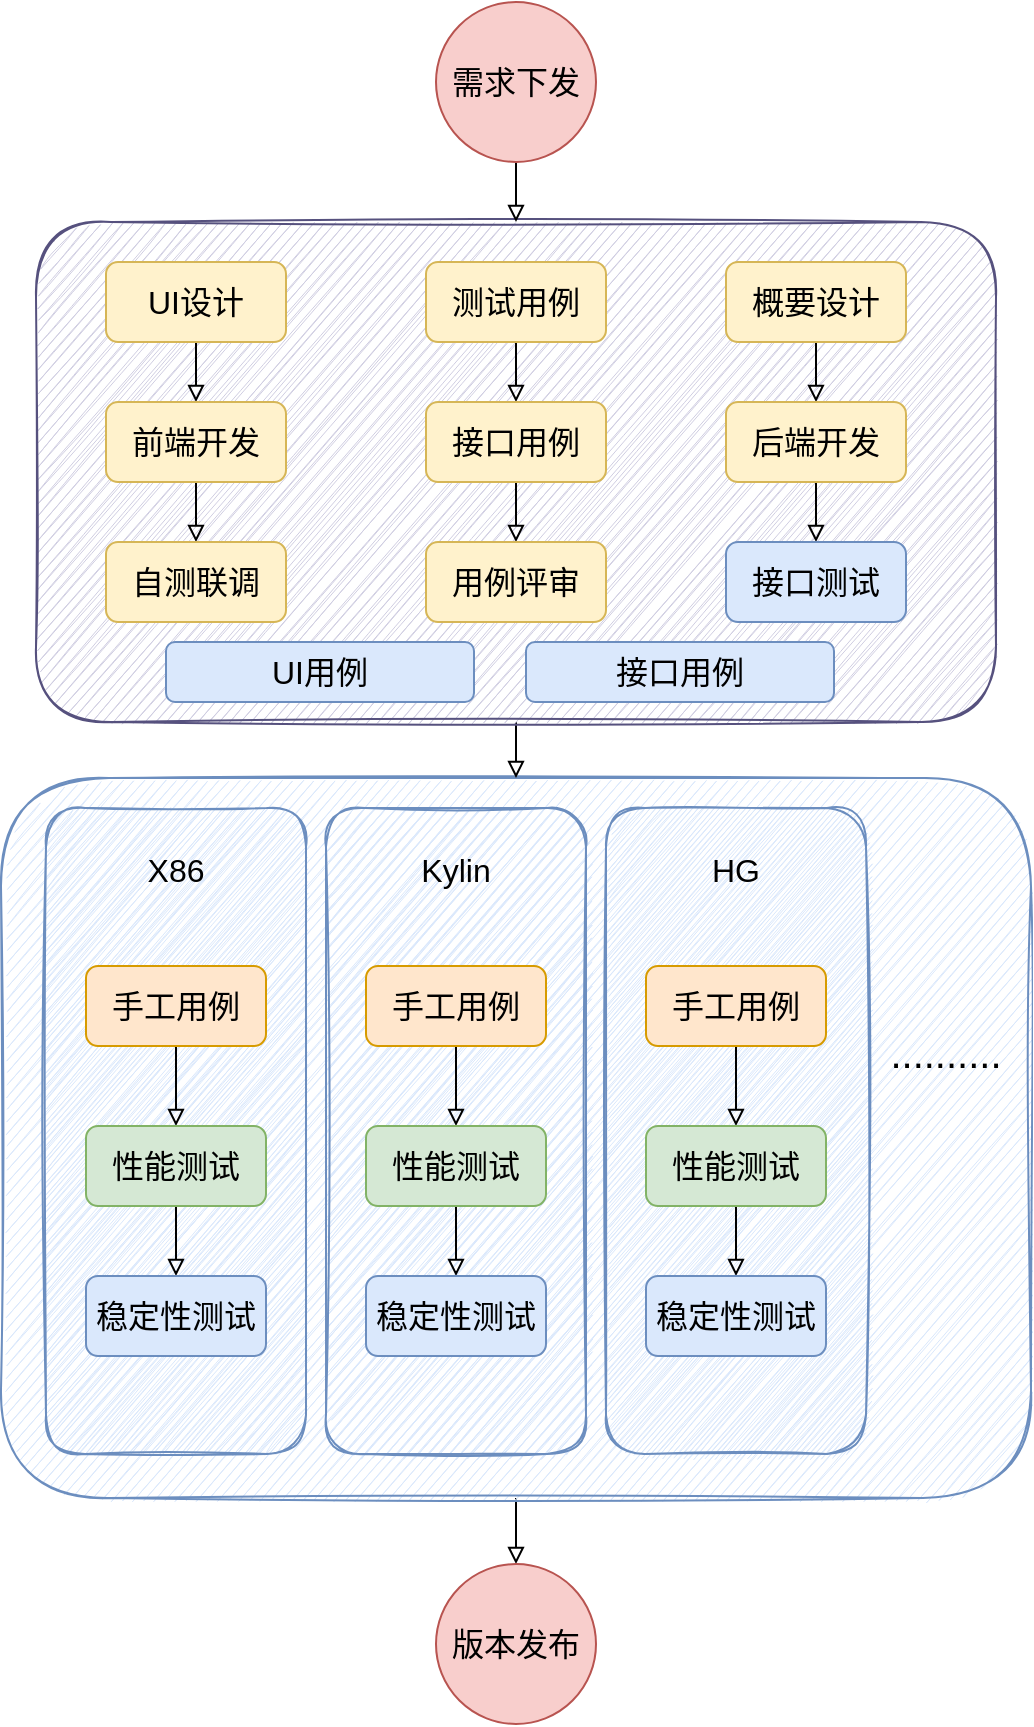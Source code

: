 <mxfile version="20.2.8" type="github">
  <diagram id="C5RBs43oDa-KdzZeNtuy" name="Page-1">
    <mxGraphModel dx="782" dy="436" grid="1" gridSize="10" guides="1" tooltips="1" connect="1" arrows="1" fold="1" page="1" pageScale="1" pageWidth="827" pageHeight="1169" math="0" shadow="0">
      <root>
        <mxCell id="WIyWlLk6GJQsqaUBKTNV-0" />
        <mxCell id="WIyWlLk6GJQsqaUBKTNV-1" parent="WIyWlLk6GJQsqaUBKTNV-0" />
        <mxCell id="gNUKt4H6VTgrp4jX2pmN-1" style="edgeStyle=orthogonalEdgeStyle;rounded=0;orthogonalLoop=1;jettySize=auto;html=1;exitX=0.5;exitY=1;exitDx=0;exitDy=0;entryX=0.5;entryY=0;entryDx=0;entryDy=0;fontSize=16;endArrow=block;endFill=0;" edge="1" parent="WIyWlLk6GJQsqaUBKTNV-1" source="gNUKt4H6VTgrp4jX2pmN-2" target="gNUKt4H6VTgrp4jX2pmN-22">
          <mxGeometry relative="1" as="geometry" />
        </mxCell>
        <mxCell id="gNUKt4H6VTgrp4jX2pmN-2" value="" style="rounded=1;whiteSpace=wrap;html=1;fontSize=16;fillColor=#dae8fc;strokeColor=#6c8ebf;sketch=1;" vertex="1" parent="WIyWlLk6GJQsqaUBKTNV-1">
          <mxGeometry x="87.5" y="418" width="515" height="360" as="geometry" />
        </mxCell>
        <mxCell id="gNUKt4H6VTgrp4jX2pmN-3" style="edgeStyle=orthogonalEdgeStyle;rounded=0;orthogonalLoop=1;jettySize=auto;html=1;entryX=0.5;entryY=0;entryDx=0;entryDy=0;fontSize=16;endArrow=block;endFill=0;" edge="1" parent="WIyWlLk6GJQsqaUBKTNV-1" source="gNUKt4H6VTgrp4jX2pmN-4" target="gNUKt4H6VTgrp4jX2pmN-2">
          <mxGeometry relative="1" as="geometry" />
        </mxCell>
        <mxCell id="gNUKt4H6VTgrp4jX2pmN-4" value="" style="rounded=1;whiteSpace=wrap;html=1;fontSize=16;fillColor=#d0cee2;strokeColor=#56517e;fillStyle=auto;shadow=0;sketch=1;" vertex="1" parent="WIyWlLk6GJQsqaUBKTNV-1">
          <mxGeometry x="105" y="140" width="480" height="250" as="geometry" />
        </mxCell>
        <mxCell id="gNUKt4H6VTgrp4jX2pmN-5" value="" style="rounded=1;whiteSpace=wrap;html=1;fontSize=16;fillColor=#dae8fc;strokeColor=#6c8ebf;sketch=1;" vertex="1" parent="WIyWlLk6GJQsqaUBKTNV-1">
          <mxGeometry x="110" y="433" width="130" height="323" as="geometry" />
        </mxCell>
        <mxCell id="gNUKt4H6VTgrp4jX2pmN-6" style="edgeStyle=orthogonalEdgeStyle;rounded=0;orthogonalLoop=1;jettySize=auto;html=1;entryX=0.5;entryY=0;entryDx=0;entryDy=0;fontSize=16;endArrow=block;endFill=0;" edge="1" parent="WIyWlLk6GJQsqaUBKTNV-1" source="gNUKt4H6VTgrp4jX2pmN-7" target="gNUKt4H6VTgrp4jX2pmN-14">
          <mxGeometry relative="1" as="geometry" />
        </mxCell>
        <mxCell id="gNUKt4H6VTgrp4jX2pmN-7" value="UI设计" style="rounded=1;whiteSpace=wrap;html=1;fontSize=16;fillColor=#fff2cc;strokeColor=#d6b656;" vertex="1" parent="WIyWlLk6GJQsqaUBKTNV-1">
          <mxGeometry x="140" y="160" width="90" height="40" as="geometry" />
        </mxCell>
        <mxCell id="gNUKt4H6VTgrp4jX2pmN-8" style="edgeStyle=orthogonalEdgeStyle;rounded=0;orthogonalLoop=1;jettySize=auto;html=1;entryX=0.5;entryY=0;entryDx=0;entryDy=0;fontSize=16;endArrow=block;endFill=0;" edge="1" parent="WIyWlLk6GJQsqaUBKTNV-1" source="gNUKt4H6VTgrp4jX2pmN-9" target="gNUKt4H6VTgrp4jX2pmN-4">
          <mxGeometry relative="1" as="geometry" />
        </mxCell>
        <mxCell id="gNUKt4H6VTgrp4jX2pmN-9" value="需求下发" style="ellipse;whiteSpace=wrap;html=1;aspect=fixed;fontSize=16;fillColor=#f8cecc;strokeColor=#b85450;" vertex="1" parent="WIyWlLk6GJQsqaUBKTNV-1">
          <mxGeometry x="305" y="30" width="80" height="80" as="geometry" />
        </mxCell>
        <mxCell id="gNUKt4H6VTgrp4jX2pmN-10" style="edgeStyle=orthogonalEdgeStyle;rounded=0;orthogonalLoop=1;jettySize=auto;html=1;entryX=0.5;entryY=0;entryDx=0;entryDy=0;fontSize=16;endArrow=block;endFill=0;" edge="1" parent="WIyWlLk6GJQsqaUBKTNV-1" source="gNUKt4H6VTgrp4jX2pmN-11" target="gNUKt4H6VTgrp4jX2pmN-15">
          <mxGeometry relative="1" as="geometry" />
        </mxCell>
        <mxCell id="gNUKt4H6VTgrp4jX2pmN-11" value="概要设计" style="rounded=1;whiteSpace=wrap;html=1;fontSize=16;fillColor=#fff2cc;strokeColor=#d6b656;" vertex="1" parent="WIyWlLk6GJQsqaUBKTNV-1">
          <mxGeometry x="450" y="160" width="90" height="40" as="geometry" />
        </mxCell>
        <mxCell id="gNUKt4H6VTgrp4jX2pmN-12" style="edgeStyle=orthogonalEdgeStyle;rounded=0;orthogonalLoop=1;jettySize=auto;html=1;entryX=0.5;entryY=0;entryDx=0;entryDy=0;fontSize=16;endArrow=block;endFill=0;" edge="1" parent="WIyWlLk6GJQsqaUBKTNV-1" source="gNUKt4H6VTgrp4jX2pmN-13" target="gNUKt4H6VTgrp4jX2pmN-16">
          <mxGeometry relative="1" as="geometry" />
        </mxCell>
        <mxCell id="gNUKt4H6VTgrp4jX2pmN-13" value="测试用例" style="rounded=1;whiteSpace=wrap;html=1;fontSize=16;fillColor=#fff2cc;strokeColor=#d6b656;" vertex="1" parent="WIyWlLk6GJQsqaUBKTNV-1">
          <mxGeometry x="300" y="160" width="90" height="40" as="geometry" />
        </mxCell>
        <mxCell id="gNUKt4H6VTgrp4jX2pmN-55" value="" style="edgeStyle=orthogonalEdgeStyle;rounded=0;orthogonalLoop=1;jettySize=auto;html=1;endArrow=block;endFill=0;" edge="1" parent="WIyWlLk6GJQsqaUBKTNV-1" source="gNUKt4H6VTgrp4jX2pmN-14" target="gNUKt4H6VTgrp4jX2pmN-51">
          <mxGeometry relative="1" as="geometry" />
        </mxCell>
        <mxCell id="gNUKt4H6VTgrp4jX2pmN-14" value="前端开发" style="rounded=1;whiteSpace=wrap;html=1;fontSize=16;fillColor=#fff2cc;strokeColor=#d6b656;" vertex="1" parent="WIyWlLk6GJQsqaUBKTNV-1">
          <mxGeometry x="140" y="230" width="90" height="40" as="geometry" />
        </mxCell>
        <mxCell id="gNUKt4H6VTgrp4jX2pmN-56" value="" style="edgeStyle=orthogonalEdgeStyle;rounded=0;orthogonalLoop=1;jettySize=auto;html=1;endArrow=block;endFill=0;" edge="1" parent="WIyWlLk6GJQsqaUBKTNV-1" source="gNUKt4H6VTgrp4jX2pmN-15" target="gNUKt4H6VTgrp4jX2pmN-53">
          <mxGeometry relative="1" as="geometry" />
        </mxCell>
        <mxCell id="gNUKt4H6VTgrp4jX2pmN-15" value="后端开发" style="rounded=1;whiteSpace=wrap;html=1;fontSize=16;fillColor=#fff2cc;strokeColor=#d6b656;" vertex="1" parent="WIyWlLk6GJQsqaUBKTNV-1">
          <mxGeometry x="450" y="230" width="90" height="40" as="geometry" />
        </mxCell>
        <mxCell id="gNUKt4H6VTgrp4jX2pmN-54" value="" style="edgeStyle=orthogonalEdgeStyle;rounded=0;orthogonalLoop=1;jettySize=auto;html=1;endArrow=block;endFill=0;" edge="1" parent="WIyWlLk6GJQsqaUBKTNV-1" source="gNUKt4H6VTgrp4jX2pmN-16" target="gNUKt4H6VTgrp4jX2pmN-52">
          <mxGeometry relative="1" as="geometry" />
        </mxCell>
        <mxCell id="gNUKt4H6VTgrp4jX2pmN-16" value="接口用例" style="rounded=1;whiteSpace=wrap;html=1;fontSize=16;fillColor=#fff2cc;strokeColor=#d6b656;" vertex="1" parent="WIyWlLk6GJQsqaUBKTNV-1">
          <mxGeometry x="300" y="230" width="90" height="40" as="geometry" />
        </mxCell>
        <mxCell id="gNUKt4H6VTgrp4jX2pmN-17" style="edgeStyle=orthogonalEdgeStyle;curved=1;rounded=0;orthogonalLoop=1;jettySize=auto;html=1;fontSize=16;endArrow=block;endFill=0;" edge="1" parent="WIyWlLk6GJQsqaUBKTNV-1" source="gNUKt4H6VTgrp4jX2pmN-18" target="gNUKt4H6VTgrp4jX2pmN-20">
          <mxGeometry relative="1" as="geometry" />
        </mxCell>
        <mxCell id="gNUKt4H6VTgrp4jX2pmN-18" value="手工用例" style="rounded=1;whiteSpace=wrap;html=1;fontSize=16;fillColor=#ffe6cc;strokeColor=#d79b00;" vertex="1" parent="WIyWlLk6GJQsqaUBKTNV-1">
          <mxGeometry x="130" y="512" width="90" height="40" as="geometry" />
        </mxCell>
        <mxCell id="gNUKt4H6VTgrp4jX2pmN-19" style="edgeStyle=orthogonalEdgeStyle;curved=1;rounded=0;orthogonalLoop=1;jettySize=auto;html=1;entryX=0.5;entryY=0;entryDx=0;entryDy=0;fontSize=16;endArrow=block;endFill=0;" edge="1" parent="WIyWlLk6GJQsqaUBKTNV-1" source="gNUKt4H6VTgrp4jX2pmN-20" target="gNUKt4H6VTgrp4jX2pmN-21">
          <mxGeometry relative="1" as="geometry" />
        </mxCell>
        <mxCell id="gNUKt4H6VTgrp4jX2pmN-20" value="性能测试" style="rounded=1;whiteSpace=wrap;html=1;fontSize=16;fillColor=#d5e8d4;strokeColor=#82b366;" vertex="1" parent="WIyWlLk6GJQsqaUBKTNV-1">
          <mxGeometry x="130" y="592" width="90" height="40" as="geometry" />
        </mxCell>
        <mxCell id="gNUKt4H6VTgrp4jX2pmN-21" value="稳定性测试" style="rounded=1;whiteSpace=wrap;html=1;fontSize=16;fillColor=#dae8fc;strokeColor=#6c8ebf;" vertex="1" parent="WIyWlLk6GJQsqaUBKTNV-1">
          <mxGeometry x="130" y="667" width="90" height="40" as="geometry" />
        </mxCell>
        <mxCell id="gNUKt4H6VTgrp4jX2pmN-22" value="版本发布" style="ellipse;whiteSpace=wrap;html=1;aspect=fixed;fontSize=16;fillColor=#f8cecc;strokeColor=#b85450;" vertex="1" parent="WIyWlLk6GJQsqaUBKTNV-1">
          <mxGeometry x="305" y="811" width="80" height="80" as="geometry" />
        </mxCell>
        <mxCell id="gNUKt4H6VTgrp4jX2pmN-25" value="X86" style="text;html=1;strokeColor=none;fillColor=none;align=center;verticalAlign=middle;whiteSpace=wrap;rounded=0;fontSize=16;" vertex="1" parent="WIyWlLk6GJQsqaUBKTNV-1">
          <mxGeometry x="145" y="449" width="60" height="30" as="geometry" />
        </mxCell>
        <mxCell id="gNUKt4H6VTgrp4jX2pmN-28" value="" style="rounded=1;whiteSpace=wrap;html=1;fontSize=16;fillColor=#dae8fc;strokeColor=#6c8ebf;sketch=1;" vertex="1" parent="WIyWlLk6GJQsqaUBKTNV-1">
          <mxGeometry x="250" y="433" width="130" height="323" as="geometry" />
        </mxCell>
        <mxCell id="gNUKt4H6VTgrp4jX2pmN-29" style="edgeStyle=orthogonalEdgeStyle;curved=1;rounded=0;orthogonalLoop=1;jettySize=auto;html=1;fontSize=16;endArrow=block;endFill=0;" edge="1" parent="WIyWlLk6GJQsqaUBKTNV-1" source="gNUKt4H6VTgrp4jX2pmN-30" target="gNUKt4H6VTgrp4jX2pmN-32">
          <mxGeometry relative="1" as="geometry" />
        </mxCell>
        <mxCell id="gNUKt4H6VTgrp4jX2pmN-30" value="手工用例" style="rounded=1;whiteSpace=wrap;html=1;fontSize=16;fillColor=#ffe6cc;strokeColor=#d79b00;" vertex="1" parent="WIyWlLk6GJQsqaUBKTNV-1">
          <mxGeometry x="270" y="512" width="90" height="40" as="geometry" />
        </mxCell>
        <mxCell id="gNUKt4H6VTgrp4jX2pmN-31" style="edgeStyle=orthogonalEdgeStyle;curved=1;rounded=0;orthogonalLoop=1;jettySize=auto;html=1;entryX=0.5;entryY=0;entryDx=0;entryDy=0;fontSize=16;endArrow=block;endFill=0;" edge="1" parent="WIyWlLk6GJQsqaUBKTNV-1" source="gNUKt4H6VTgrp4jX2pmN-32" target="gNUKt4H6VTgrp4jX2pmN-33">
          <mxGeometry relative="1" as="geometry" />
        </mxCell>
        <mxCell id="gNUKt4H6VTgrp4jX2pmN-32" value="性能测试" style="rounded=1;whiteSpace=wrap;html=1;fontSize=16;fillColor=#d5e8d4;strokeColor=#82b366;" vertex="1" parent="WIyWlLk6GJQsqaUBKTNV-1">
          <mxGeometry x="270" y="592" width="90" height="40" as="geometry" />
        </mxCell>
        <mxCell id="gNUKt4H6VTgrp4jX2pmN-33" value="稳定性测试" style="rounded=1;whiteSpace=wrap;html=1;fontSize=16;fillColor=#dae8fc;strokeColor=#6c8ebf;" vertex="1" parent="WIyWlLk6GJQsqaUBKTNV-1">
          <mxGeometry x="270" y="667" width="90" height="40" as="geometry" />
        </mxCell>
        <mxCell id="gNUKt4H6VTgrp4jX2pmN-36" value="Kylin" style="text;html=1;strokeColor=none;fillColor=none;align=center;verticalAlign=middle;whiteSpace=wrap;rounded=0;fontSize=16;" vertex="1" parent="WIyWlLk6GJQsqaUBKTNV-1">
          <mxGeometry x="285" y="449" width="60" height="30" as="geometry" />
        </mxCell>
        <mxCell id="gNUKt4H6VTgrp4jX2pmN-39" value="" style="rounded=1;whiteSpace=wrap;html=1;fontSize=16;fillColor=#dae8fc;strokeColor=#6c8ebf;sketch=1;" vertex="1" parent="WIyWlLk6GJQsqaUBKTNV-1">
          <mxGeometry x="390" y="433" width="130" height="323" as="geometry" />
        </mxCell>
        <mxCell id="gNUKt4H6VTgrp4jX2pmN-40" style="edgeStyle=orthogonalEdgeStyle;curved=1;rounded=0;orthogonalLoop=1;jettySize=auto;html=1;fontSize=16;endArrow=block;endFill=0;" edge="1" parent="WIyWlLk6GJQsqaUBKTNV-1" source="gNUKt4H6VTgrp4jX2pmN-41" target="gNUKt4H6VTgrp4jX2pmN-43">
          <mxGeometry relative="1" as="geometry" />
        </mxCell>
        <mxCell id="gNUKt4H6VTgrp4jX2pmN-41" value="手工用例" style="rounded=1;whiteSpace=wrap;html=1;fontSize=16;fillColor=#ffe6cc;strokeColor=#d79b00;" vertex="1" parent="WIyWlLk6GJQsqaUBKTNV-1">
          <mxGeometry x="410" y="512" width="90" height="40" as="geometry" />
        </mxCell>
        <mxCell id="gNUKt4H6VTgrp4jX2pmN-42" style="edgeStyle=orthogonalEdgeStyle;curved=1;rounded=0;orthogonalLoop=1;jettySize=auto;html=1;entryX=0.5;entryY=0;entryDx=0;entryDy=0;fontSize=16;endArrow=block;endFill=0;" edge="1" parent="WIyWlLk6GJQsqaUBKTNV-1" source="gNUKt4H6VTgrp4jX2pmN-43" target="gNUKt4H6VTgrp4jX2pmN-44">
          <mxGeometry relative="1" as="geometry" />
        </mxCell>
        <mxCell id="gNUKt4H6VTgrp4jX2pmN-43" value="性能测试" style="rounded=1;whiteSpace=wrap;html=1;fontSize=16;fillColor=#d5e8d4;strokeColor=#82b366;" vertex="1" parent="WIyWlLk6GJQsqaUBKTNV-1">
          <mxGeometry x="410" y="592" width="90" height="40" as="geometry" />
        </mxCell>
        <mxCell id="gNUKt4H6VTgrp4jX2pmN-44" value="稳定性测试" style="rounded=1;whiteSpace=wrap;html=1;fontSize=16;fillColor=#dae8fc;strokeColor=#6c8ebf;" vertex="1" parent="WIyWlLk6GJQsqaUBKTNV-1">
          <mxGeometry x="410" y="667" width="90" height="40" as="geometry" />
        </mxCell>
        <mxCell id="gNUKt4H6VTgrp4jX2pmN-47" value="HG" style="text;html=1;strokeColor=none;fillColor=none;align=center;verticalAlign=middle;whiteSpace=wrap;rounded=0;fontSize=16;" vertex="1" parent="WIyWlLk6GJQsqaUBKTNV-1">
          <mxGeometry x="425" y="449" width="60" height="30" as="geometry" />
        </mxCell>
        <mxCell id="gNUKt4H6VTgrp4jX2pmN-50" value="&lt;font style=&quot;font-size: 20px;&quot;&gt;..........&lt;/font&gt;" style="text;html=1;strokeColor=none;fillColor=none;align=center;verticalAlign=middle;whiteSpace=wrap;rounded=0;fontSize=16;strokeWidth=7;" vertex="1" parent="WIyWlLk6GJQsqaUBKTNV-1">
          <mxGeometry x="530" y="540" width="60" height="30" as="geometry" />
        </mxCell>
        <mxCell id="gNUKt4H6VTgrp4jX2pmN-51" value="自测联调" style="rounded=1;whiteSpace=wrap;html=1;fontSize=16;fillColor=#fff2cc;strokeColor=#d6b656;" vertex="1" parent="WIyWlLk6GJQsqaUBKTNV-1">
          <mxGeometry x="140" y="300" width="90" height="40" as="geometry" />
        </mxCell>
        <mxCell id="gNUKt4H6VTgrp4jX2pmN-52" value="用例评审" style="rounded=1;whiteSpace=wrap;html=1;fontSize=16;fillColor=#fff2cc;strokeColor=#d6b656;" vertex="1" parent="WIyWlLk6GJQsqaUBKTNV-1">
          <mxGeometry x="300" y="300" width="90" height="40" as="geometry" />
        </mxCell>
        <mxCell id="gNUKt4H6VTgrp4jX2pmN-53" value="接口测试" style="rounded=1;whiteSpace=wrap;html=1;fontSize=16;fillColor=#dae8fc;strokeColor=#6c8ebf;" vertex="1" parent="WIyWlLk6GJQsqaUBKTNV-1">
          <mxGeometry x="450" y="300" width="90" height="40" as="geometry" />
        </mxCell>
        <mxCell id="gNUKt4H6VTgrp4jX2pmN-57" value="接口用例" style="rounded=1;whiteSpace=wrap;html=1;fontSize=16;fillColor=#dae8fc;strokeColor=#6c8ebf;" vertex="1" parent="WIyWlLk6GJQsqaUBKTNV-1">
          <mxGeometry x="350" y="350" width="154" height="30" as="geometry" />
        </mxCell>
        <mxCell id="gNUKt4H6VTgrp4jX2pmN-58" value="UI用例" style="rounded=1;whiteSpace=wrap;html=1;fontSize=16;fillColor=#dae8fc;strokeColor=#6c8ebf;" vertex="1" parent="WIyWlLk6GJQsqaUBKTNV-1">
          <mxGeometry x="170" y="350" width="154" height="30" as="geometry" />
        </mxCell>
      </root>
    </mxGraphModel>
  </diagram>
</mxfile>
